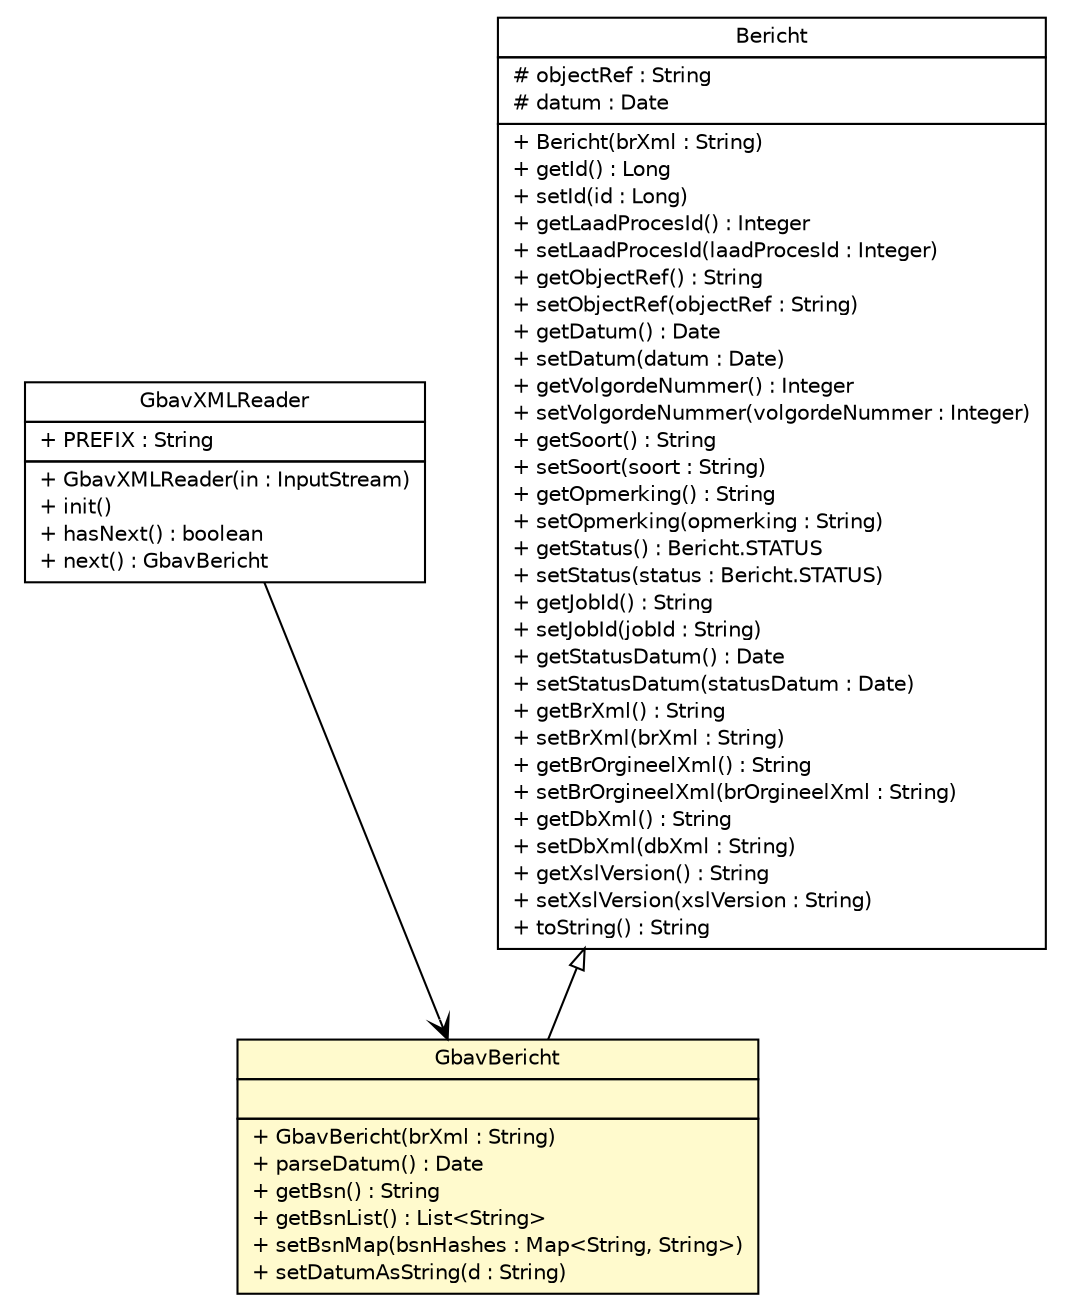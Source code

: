 #!/usr/local/bin/dot
#
# Class diagram 
# Generated by UMLGraph version R5_6-24-gf6e263 (http://www.umlgraph.org/)
#

digraph G {
	edge [fontname="Helvetica",fontsize=10,labelfontname="Helvetica",labelfontsize=10];
	node [fontname="Helvetica",fontsize=10,shape=plaintext];
	nodesep=0.25;
	ranksep=0.5;
	// nl.b3p.brmo.loader.xml.GbavXMLReader
	c1824 [label=<<table title="nl.b3p.brmo.loader.xml.GbavXMLReader" border="0" cellborder="1" cellspacing="0" cellpadding="2" port="p" href="../xml/GbavXMLReader.html">
		<tr><td><table border="0" cellspacing="0" cellpadding="1">
<tr><td align="center" balign="center"> GbavXMLReader </td></tr>
		</table></td></tr>
		<tr><td><table border="0" cellspacing="0" cellpadding="1">
<tr><td align="left" balign="left"> + PREFIX : String </td></tr>
		</table></td></tr>
		<tr><td><table border="0" cellspacing="0" cellpadding="1">
<tr><td align="left" balign="left"> + GbavXMLReader(in : InputStream) </td></tr>
<tr><td align="left" balign="left"> + init() </td></tr>
<tr><td align="left" balign="left"> + hasNext() : boolean </td></tr>
<tr><td align="left" balign="left"> + next() : GbavBericht </td></tr>
		</table></td></tr>
		</table>>, URL="../xml/GbavXMLReader.html", fontname="Helvetica", fontcolor="black", fontsize=10.0];
	// nl.b3p.brmo.loader.entity.GbavBericht
	c1843 [label=<<table title="nl.b3p.brmo.loader.entity.GbavBericht" border="0" cellborder="1" cellspacing="0" cellpadding="2" port="p" bgcolor="lemonChiffon" href="./GbavBericht.html">
		<tr><td><table border="0" cellspacing="0" cellpadding="1">
<tr><td align="center" balign="center"> GbavBericht </td></tr>
		</table></td></tr>
		<tr><td><table border="0" cellspacing="0" cellpadding="1">
<tr><td align="left" balign="left">  </td></tr>
		</table></td></tr>
		<tr><td><table border="0" cellspacing="0" cellpadding="1">
<tr><td align="left" balign="left"> + GbavBericht(brXml : String) </td></tr>
<tr><td align="left" balign="left"> + parseDatum() : Date </td></tr>
<tr><td align="left" balign="left"> + getBsn() : String </td></tr>
<tr><td align="left" balign="left"> + getBsnList() : List&lt;String&gt; </td></tr>
<tr><td align="left" balign="left"> + setBsnMap(bsnHashes : Map&lt;String, String&gt;) </td></tr>
<tr><td align="left" balign="left"> + setDatumAsString(d : String) </td></tr>
		</table></td></tr>
		</table>>, URL="./GbavBericht.html", fontname="Helvetica", fontcolor="black", fontsize=10.0];
	// nl.b3p.brmo.loader.entity.Bericht
	c1844 [label=<<table title="nl.b3p.brmo.loader.entity.Bericht" border="0" cellborder="1" cellspacing="0" cellpadding="2" port="p" href="./Bericht.html">
		<tr><td><table border="0" cellspacing="0" cellpadding="1">
<tr><td align="center" balign="center"> Bericht </td></tr>
		</table></td></tr>
		<tr><td><table border="0" cellspacing="0" cellpadding="1">
<tr><td align="left" balign="left"> # objectRef : String </td></tr>
<tr><td align="left" balign="left"> # datum : Date </td></tr>
		</table></td></tr>
		<tr><td><table border="0" cellspacing="0" cellpadding="1">
<tr><td align="left" balign="left"> + Bericht(brXml : String) </td></tr>
<tr><td align="left" balign="left"> + getId() : Long </td></tr>
<tr><td align="left" balign="left"> + setId(id : Long) </td></tr>
<tr><td align="left" balign="left"> + getLaadProcesId() : Integer </td></tr>
<tr><td align="left" balign="left"> + setLaadProcesId(laadProcesId : Integer) </td></tr>
<tr><td align="left" balign="left"> + getObjectRef() : String </td></tr>
<tr><td align="left" balign="left"> + setObjectRef(objectRef : String) </td></tr>
<tr><td align="left" balign="left"> + getDatum() : Date </td></tr>
<tr><td align="left" balign="left"> + setDatum(datum : Date) </td></tr>
<tr><td align="left" balign="left"> + getVolgordeNummer() : Integer </td></tr>
<tr><td align="left" balign="left"> + setVolgordeNummer(volgordeNummer : Integer) </td></tr>
<tr><td align="left" balign="left"> + getSoort() : String </td></tr>
<tr><td align="left" balign="left"> + setSoort(soort : String) </td></tr>
<tr><td align="left" balign="left"> + getOpmerking() : String </td></tr>
<tr><td align="left" balign="left"> + setOpmerking(opmerking : String) </td></tr>
<tr><td align="left" balign="left"> + getStatus() : Bericht.STATUS </td></tr>
<tr><td align="left" balign="left"> + setStatus(status : Bericht.STATUS) </td></tr>
<tr><td align="left" balign="left"> + getJobId() : String </td></tr>
<tr><td align="left" balign="left"> + setJobId(jobId : String) </td></tr>
<tr><td align="left" balign="left"> + getStatusDatum() : Date </td></tr>
<tr><td align="left" balign="left"> + setStatusDatum(statusDatum : Date) </td></tr>
<tr><td align="left" balign="left"> + getBrXml() : String </td></tr>
<tr><td align="left" balign="left"> + setBrXml(brXml : String) </td></tr>
<tr><td align="left" balign="left"> + getBrOrgineelXml() : String </td></tr>
<tr><td align="left" balign="left"> + setBrOrgineelXml(brOrgineelXml : String) </td></tr>
<tr><td align="left" balign="left"> + getDbXml() : String </td></tr>
<tr><td align="left" balign="left"> + setDbXml(dbXml : String) </td></tr>
<tr><td align="left" balign="left"> + getXslVersion() : String </td></tr>
<tr><td align="left" balign="left"> + setXslVersion(xslVersion : String) </td></tr>
<tr><td align="left" balign="left"> + toString() : String </td></tr>
		</table></td></tr>
		</table>>, URL="./Bericht.html", fontname="Helvetica", fontcolor="black", fontsize=10.0];
	//nl.b3p.brmo.loader.entity.GbavBericht extends nl.b3p.brmo.loader.entity.Bericht
	c1844:p -> c1843:p [dir=back,arrowtail=empty];
	// nl.b3p.brmo.loader.xml.GbavXMLReader NAVASSOC nl.b3p.brmo.loader.entity.GbavBericht
	c1824:p -> c1843:p [taillabel="", label="", headlabel="", fontname="Helvetica", fontcolor="black", fontsize=10.0, color="black", arrowhead=open];
}


